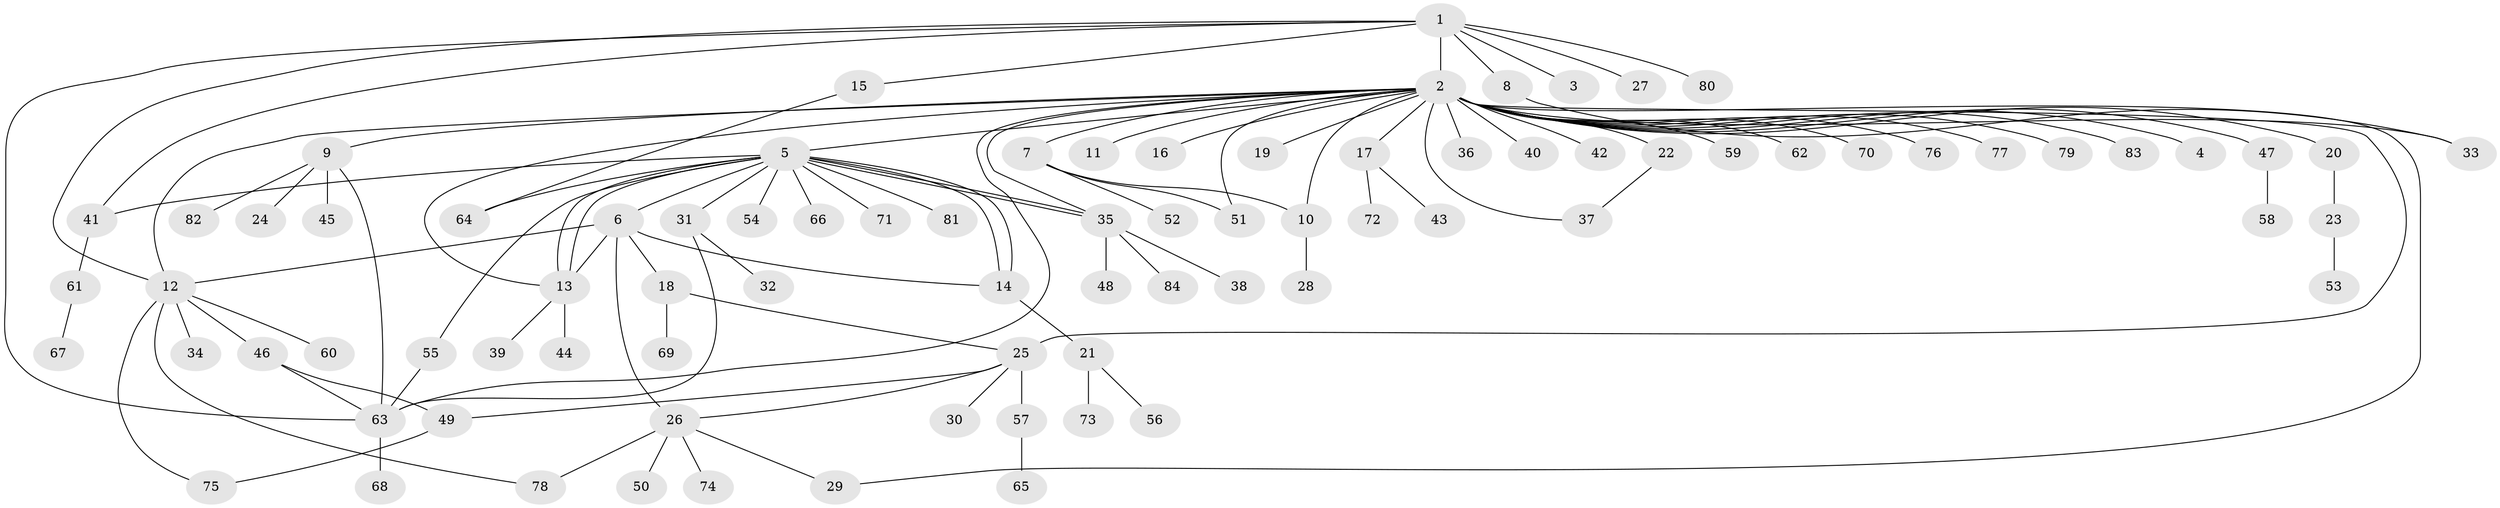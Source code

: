 // Generated by graph-tools (version 1.1) at 2025/47/03/09/25 04:47:38]
// undirected, 84 vertices, 109 edges
graph export_dot {
graph [start="1"]
  node [color=gray90,style=filled];
  1;
  2;
  3;
  4;
  5;
  6;
  7;
  8;
  9;
  10;
  11;
  12;
  13;
  14;
  15;
  16;
  17;
  18;
  19;
  20;
  21;
  22;
  23;
  24;
  25;
  26;
  27;
  28;
  29;
  30;
  31;
  32;
  33;
  34;
  35;
  36;
  37;
  38;
  39;
  40;
  41;
  42;
  43;
  44;
  45;
  46;
  47;
  48;
  49;
  50;
  51;
  52;
  53;
  54;
  55;
  56;
  57;
  58;
  59;
  60;
  61;
  62;
  63;
  64;
  65;
  66;
  67;
  68;
  69;
  70;
  71;
  72;
  73;
  74;
  75;
  76;
  77;
  78;
  79;
  80;
  81;
  82;
  83;
  84;
  1 -- 2;
  1 -- 3;
  1 -- 8;
  1 -- 12;
  1 -- 15;
  1 -- 27;
  1 -- 41;
  1 -- 63;
  1 -- 80;
  2 -- 4;
  2 -- 5;
  2 -- 7;
  2 -- 9;
  2 -- 10;
  2 -- 11;
  2 -- 12;
  2 -- 13;
  2 -- 16;
  2 -- 17;
  2 -- 19;
  2 -- 20;
  2 -- 22;
  2 -- 25;
  2 -- 29;
  2 -- 33;
  2 -- 35;
  2 -- 36;
  2 -- 37;
  2 -- 40;
  2 -- 42;
  2 -- 47;
  2 -- 51;
  2 -- 59;
  2 -- 62;
  2 -- 63;
  2 -- 70;
  2 -- 76;
  2 -- 77;
  2 -- 79;
  2 -- 83;
  5 -- 6;
  5 -- 13;
  5 -- 13;
  5 -- 14;
  5 -- 14;
  5 -- 31;
  5 -- 35;
  5 -- 35;
  5 -- 41;
  5 -- 54;
  5 -- 55;
  5 -- 64;
  5 -- 66;
  5 -- 71;
  5 -- 81;
  6 -- 12;
  6 -- 13;
  6 -- 14;
  6 -- 18;
  6 -- 26;
  7 -- 10;
  7 -- 51;
  7 -- 52;
  8 -- 33;
  9 -- 24;
  9 -- 45;
  9 -- 63;
  9 -- 82;
  10 -- 28;
  12 -- 34;
  12 -- 46;
  12 -- 60;
  12 -- 75;
  12 -- 78;
  13 -- 39;
  13 -- 44;
  14 -- 21;
  15 -- 64;
  17 -- 43;
  17 -- 72;
  18 -- 25;
  18 -- 69;
  20 -- 23;
  21 -- 56;
  21 -- 73;
  22 -- 37;
  23 -- 53;
  25 -- 26;
  25 -- 30;
  25 -- 49;
  25 -- 57;
  26 -- 29;
  26 -- 50;
  26 -- 74;
  26 -- 78;
  31 -- 32;
  31 -- 63;
  35 -- 38;
  35 -- 48;
  35 -- 84;
  41 -- 61;
  46 -- 49;
  46 -- 63;
  47 -- 58;
  49 -- 75;
  55 -- 63;
  57 -- 65;
  61 -- 67;
  63 -- 68;
}
